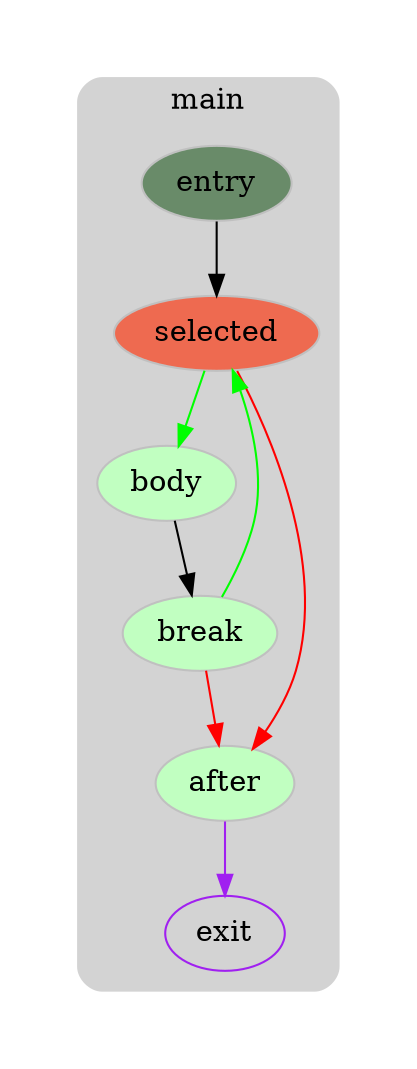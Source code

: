 digraph G {
  compound=true
  subgraph cluster_ {
    peripheries=0
    margin=10
    subgraph cluster_0_wrapper {
      peripheries=0
      margin=15
      subgraph cluster_0 {
        label="main"
        color=darkgray
        style=rounded
        bgcolor=lightgray
        margin=10
        cluster_0_0[label="entry",shape=oval,color=blue,rank=source,style=filled,fillcolor="darkseagreen4",color=gray]
        cluster_0_1[label="selected",shape=oval,style=filled,fillcolor="coral2",color=gray]
        cluster_0_2[label="body",shape=oval,style=filled,fillcolor="darkseagreen1",color=gray]
        cluster_0_3[label="break",shape=oval,style=filled,fillcolor="darkseagreen1",color=gray]
        cluster_0_4[label="after",shape=oval,style=filled,fillcolor="darkseagreen1",color=gray]
        cluster_0_exit[label=exit,color=purple,rank=sink]
        cluster_0_0 -> cluster_0_1
        cluster_0_1 -> cluster_0_2 [color=green]
        cluster_0_1 -> cluster_0_4 [color=red]
        cluster_0_2 -> cluster_0_3
        cluster_0_3 -> cluster_0_1 [color=green]
        cluster_0_3 -> cluster_0_4 [color=red]
        cluster_0_4 -> cluster_0_exit [color=purple]
      }
    }
  }
}
